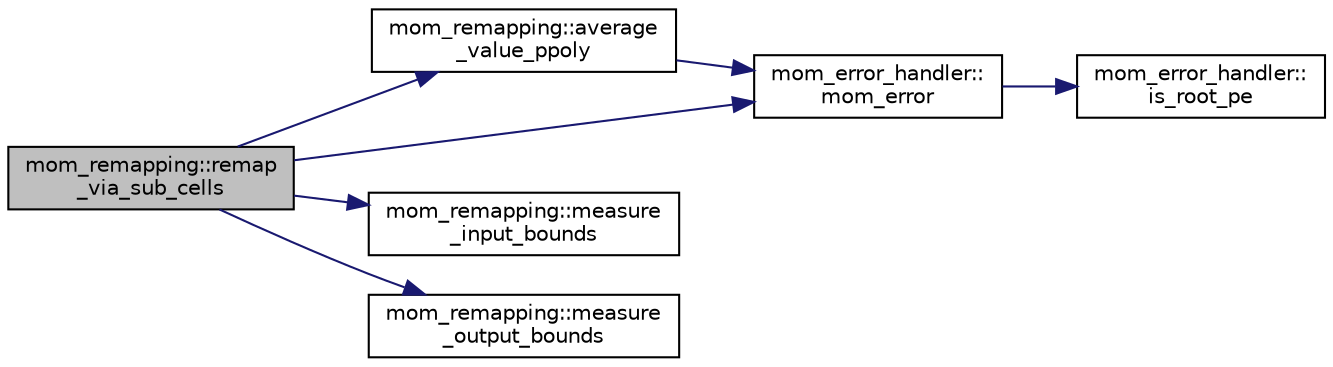 digraph "mom_remapping::remap_via_sub_cells"
{
 // INTERACTIVE_SVG=YES
  edge [fontname="Helvetica",fontsize="10",labelfontname="Helvetica",labelfontsize="10"];
  node [fontname="Helvetica",fontsize="10",shape=record];
  rankdir="LR";
  Node186 [label="mom_remapping::remap\l_via_sub_cells",height=0.2,width=0.4,color="black", fillcolor="grey75", style="filled", fontcolor="black"];
  Node186 -> Node187 [color="midnightblue",fontsize="10",style="solid",fontname="Helvetica"];
  Node187 [label="mom_remapping::average\l_value_ppoly",height=0.2,width=0.4,color="black", fillcolor="white", style="filled",URL="$namespacemom__remapping.html#ac97371127053406c84be732a19eb6f9d",tooltip="Returns the average value of a reconstruction within a single source cell, i0, between the non-dimens..."];
  Node187 -> Node188 [color="midnightblue",fontsize="10",style="solid",fontname="Helvetica"];
  Node188 [label="mom_error_handler::\lmom_error",height=0.2,width=0.4,color="black", fillcolor="white", style="filled",URL="$namespacemom__error__handler.html#a460cfb79a06c29fc249952c2a3710d67"];
  Node188 -> Node189 [color="midnightblue",fontsize="10",style="solid",fontname="Helvetica"];
  Node189 [label="mom_error_handler::\lis_root_pe",height=0.2,width=0.4,color="black", fillcolor="white", style="filled",URL="$namespacemom__error__handler.html#ad5f00a53059c72fe2332d1436c80ca71"];
  Node186 -> Node190 [color="midnightblue",fontsize="10",style="solid",fontname="Helvetica"];
  Node190 [label="mom_remapping::measure\l_input_bounds",height=0.2,width=0.4,color="black", fillcolor="white", style="filled",URL="$namespacemom__remapping.html#afe0efe65edb680f96fc5efe3d29a9217",tooltip="Measure totals and bounds on source grid. "];
  Node186 -> Node191 [color="midnightblue",fontsize="10",style="solid",fontname="Helvetica"];
  Node191 [label="mom_remapping::measure\l_output_bounds",height=0.2,width=0.4,color="black", fillcolor="white", style="filled",URL="$namespacemom__remapping.html#a5453aeefe69feaff159b67f3a4bd2366",tooltip="Measure totals and bounds on destination grid. "];
  Node186 -> Node188 [color="midnightblue",fontsize="10",style="solid",fontname="Helvetica"];
}
